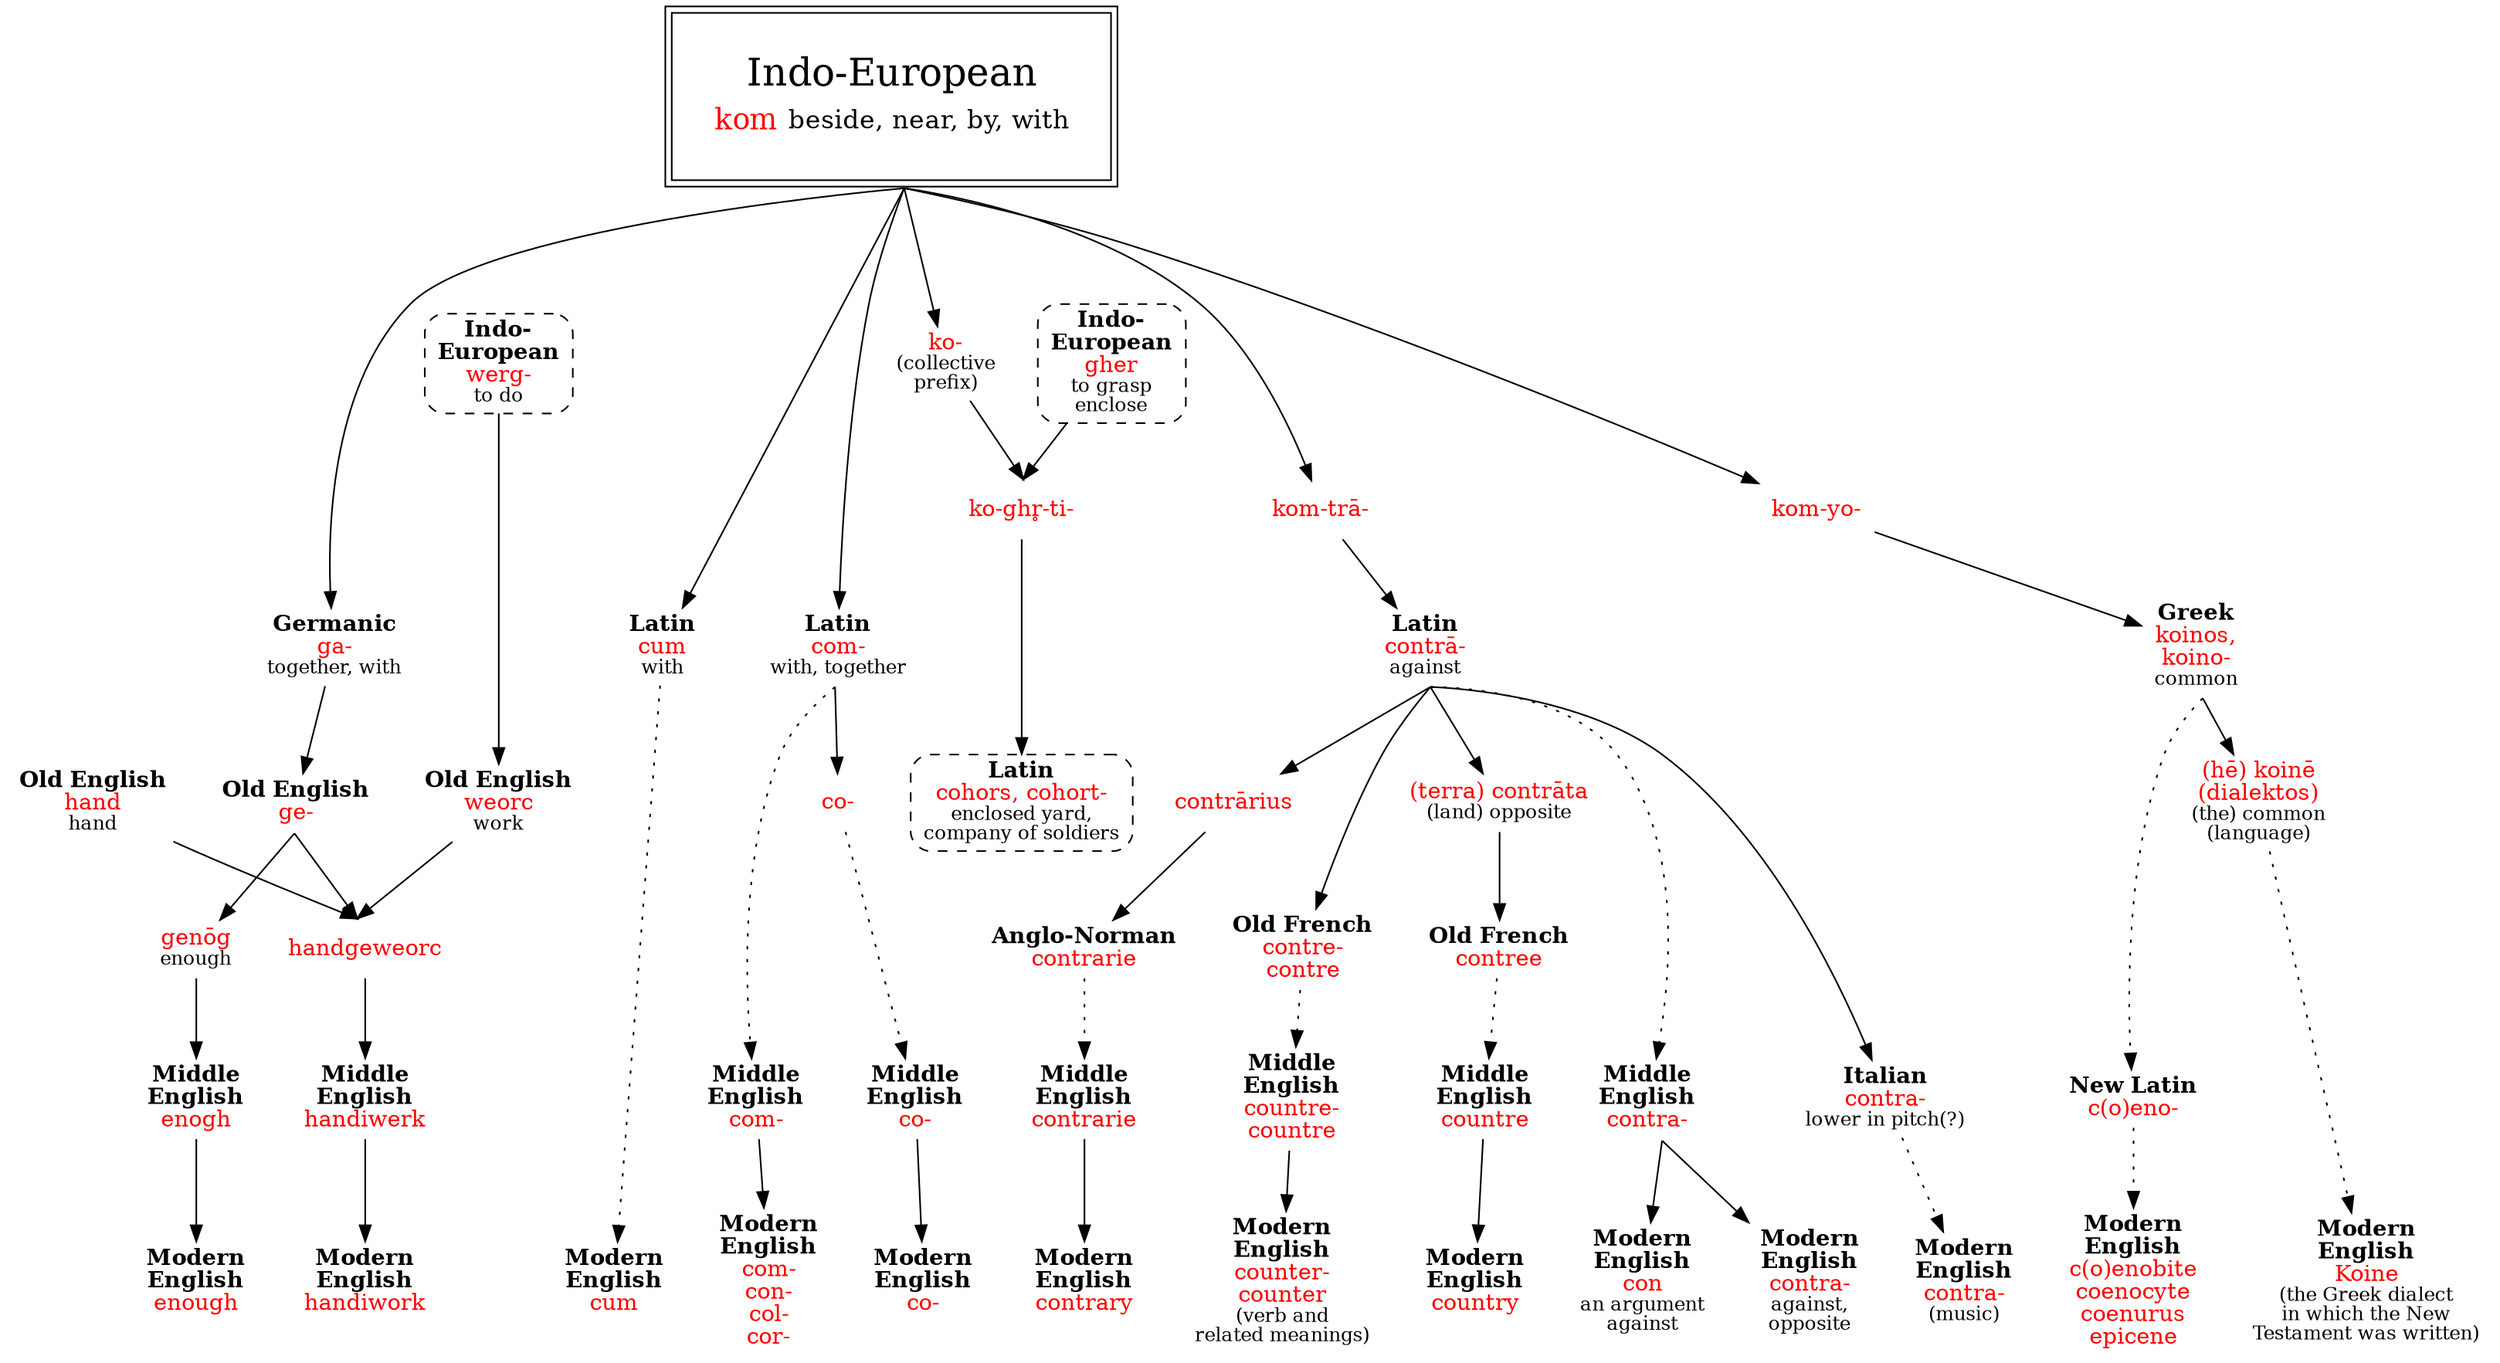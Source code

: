 strict digraph {
/* sources: AHD */
node [shape=none]
kom [label=<<table border="0"><tr><td colspan="2"><font point-size="24">Indo-European</font></td></tr><tr><td><font point-size="18" color="red">kom</font></td><td><font point-size="16">beside, near, by, with</font></td></tr></table>> tooltip="Indo-European \"kom\" beside, near, by, with" shape=rect peripheries=2 margin=.3]
kom -> {gaGm cumL comL ko komtra komyo} [sametail=1 minlen=2]
ko [label=<<font color="red">ko-</font><br/><font point-size="12">(collective<br/>prefix)</font>>]
komtra [label=<<font color="red">kom-trā-</font>>]
komyo [label=<<font color="red">kom-yo-</font>>]

gherIE [label=<<b>Indo-<br/>European</b><br/><font color="red">gher</font><br/><font point-size="12">to grasp<br/>enclose</font>> shape=box style="dashed,rounded" URL="gher-grasp2.svg"]
koghrti [label=<<font color="red">ko-ghr̥-ti-</font>>] // or with m?
{ko gherIE} -> koghrti [samehead=1]


/* OE ge- */
/* omitted: gemot, witenagemot, yclept, yean (give birth) */
gaGm [label=<<b>Germanic</b><br/><font color="red">ga-</font><br/><font point-size="12">together, with</font>>] // collective and intensive prefix
geOE [label=<<b>Old English</b><br/><font color="red">ge-</font>>]
/* enough */
genogOE [label=<<font color="red">genōg</font><br/><font point-size="12">enough</font>>]
enoghME [label=<<b>Middle<br/>English</b><br/><font color="red">enogh</font>>]
enough [label=<<b>Modern<br/>English</b><br/><font color="red">enough</font>>]
gaGm -> geOE -> genogOE -> enoghME -> enough
/* handiwork */
weorcOE [label=<<b>Old English</b><br/><font color="red">weorc</font><br/><font point-size="12">work</font>>]
handOE [label=<<b>Old English</b><br/><font color="red">hand</font><br/><font point-size="12">hand</font>>]
handgeweorc [label=<<font color="red">handgeweorc</font>>]
handiwerkME [label=<<b>Middle<br/>English</b><br/><font color="red">handiwerk</font>>]
handiwork [label=<<b>Modern<br/>English</b><br/><font color="red">handiwork</font>>]
{handOE geOE weorcOE} -> handgeweorc [samehead=1]
handgeweorc -> handiwerkME -> handiwork
/* werg- */
wergIE [label=<<b>Indo-<br/>European</b><br/><font color="red">werg-</font><br/><font point-size="12">to do</font>> shape=box style="dashed,rounded" URL="werg-do.svg"]
wergIE -> weorcOE

/* cum, omitted: cooncan (card game) */
cumL [label=<<b>Latin</b><br/><font color="red">cum</font><br/><font point-size="12">with</font>>]
cum [label=<<b>Modern<br/>English</b><br/><font color="red">cum</font>>] // magna/summa cum laude separate entry?
cumL -> cum [style=dotted]

/* com- (list?) */
comL [label=<<b>Latin</b><br/><font color="red">com-</font><br/><font point-size="12">with, together</font>>] // also intensive prefix
comME [label=<<b>Middle<br/>English</b><br/><font color="red">com-</font>>]
com [label=<<b>Modern<br/>English</b><br/><font color="red">com-<br/>con-<br/>col-<br/>cor-</font>>]
comL -> comME [style=dotted sametail=1]
comME -> com
/* co- (list?) */
coL [label=<<font color="red">co-</font>>]
coME [label=<<b>Middle<br/>English</b><br/><font color="red">co-</font>>]
co [label=<<b>Modern<br/>English</b><br/><font color="red">co-</font>>]
comL -> coL [sametail=1]
coL -> coME [style=dotted]
coME -> co

/* contra- (list?), con */
contraL [label=<<b>Latin</b><br/><font color="red">contrā-</font><br/><font point-size="12">against</font>>]
contra1ME [label=<<b>Middle<br/>English</b><br/><font color="red">contra-</font>>]
contra1 [label=<<b>Modern<br/>English</b><br/><font color="red">contra-</font><br/><font point-size="12">against,<br/>opposite</font>>]
contra2I [label=<<b>Italian</b><br/><font color="red">contra-</font><br/><font point-size="12">lower in pitch(?)</font>>]
contra2 [label=<<b>Modern<br/>English</b><br/><font color="red">contra-</font><br/><font point-size="12">(music)</font>>]
con [label=<<b>Modern<br/>English</b><br/><font color="red">con</font><br/><font point-size="12">an argument<br/>against</font>>]
komtra -> contraL
contraL -> contra1ME [style=dotted sametail=1]
contraL -> contra2I [sametail=1]
contra1ME -> contra1
contra1ME -> {contra1 con} [sametail=1]
contra2I -> contra2 [style=dotted]
/* contrary */
contrariusL [label=<<font color="red">contrārius</font>>]
contrarieAN [label=<<b>Anglo-Norman</b><br/><font color="red">contrarie</font>>]
contrarieME [label=<<b>Middle<br/>English</b><br/><font color="red">contrarie</font>>]
contrary [label=<<b>Modern<br/>English</b><br/><font color="red">contrary</font>>]
contraL -> contrariusL [sametail=1]
contrariusL -> contrarieAN
contrarieAN -> contrarieME [style=dotted]
contrarieME -> contrary
/* counter- (list?) */
contreOF [label=<<b>Old French</b><br/><font color="red">contre-<br/>contre</font>>]
countre1ME [label=<<b>Middle<br/>English</b><br/><font color="red">countre-<br/>countre</font>>]
counter [label=<<b>Modern<br/>English</b><br/><font color="red">counter-<br/>counter</font><br/><font point-size="12">(verb and<br/>related meanings)</font>>]
contraL -> contreOF [sametail=1]
contreOF -> countre1ME [style=dotted]
countre1ME -> counter
/* country (L TERRA) */
contrataL [label=<<font color="red">(terra) contrāta</font><br/><font point-size="12">(land) opposite</font>>] // Vulgar
contreeOF [label=<<b>Old French</b><br/><font color="red">contree</font>>]
countre2ME [label=<<b>Middle<br/>English</b><br/><font color="red">countre</font>>]
country [label=<<b>Modern<br/>English</b><br/><font color="red">country</font>>]
contraL -> contrataL [sametail=1]
contrataL -> contreeOF
contreeOF -> countre2ME [style=dotted]
countre2ME -> country

/* c(o)eno-: c(o)enobite, coenocyte, coenurus (see ORS), epicene */
/* but not -cene, Cenozoic (Gk new), cenotaph (Gk empty), cenote (Yucatec) */
koinosG [label=<<b>Greek</b><br/><font color="red">koinos,<br/>koino-</font><br/><font point-size="12">common</font>>]
coenoNL [label=<<b>New Latin</b><br/><font color="red">c(o)eno-</font>>]
ceno [label=<<b>Modern<br/>English</b><br/><font color="red">c(o)enobite<br/>coenocyte<br/>coenurus<br/>epicene</font>>]
komyo -> koinosG
koinosG -> coenoNL [style=dotted sametail=1]
coenoNL -> ceno [style=dotted]
/* Koine */
koineG [label=<<font color="red">(hē) koinē<br/>(dialektos)</font><br/><font point-size="12">(the) common<br/>(language)</font>>]
koine [label=<<b>Modern<br/>English</b><br/><font color="red">Koine</font><br/><font point-size="12">(the Greek dialect<br/>in which the New<br/>Testament was written)</font>>]
koinosG -> koineG [sametail=1 weight=2]
koineG -> koine [style=dotted]

/* cohort, cortege, court, courteous, courtesan, courtesy, courtier, curtilage, curtsy */
cohorsL [label=<<b>Latin</b><br/><font color="red">cohors, cohort-</font><br/><font point-size="12">enclosed yard,<br/>company of soldiers</font>> shape=box style="dashed,rounded" URL="gher-grasp2.svg"]
koghrti -> cohorsL

{rank=same enough handiwork cum com co contra1 contra2 con contrary counter country ceno koine}
{rank=same enoghME handiwerkME comME coME contrarieME countre1ME countre2ME contra1ME}
{rank=same wergIE gherIE}
{rank=same gaGm cumL comL contraL koinosG}
{rank=same handOE -> geOE -> weorcOE [style=invis]}
comL -> coL [weight=2]
{rank=same komtra komyo koghrti}
{rank=same cohorsL coL contrataL contrariusL}
{rank=same contrarieAN contreOF contreeOF}
geOE -> {genogOE handgeweorc} [sametail=1]
}